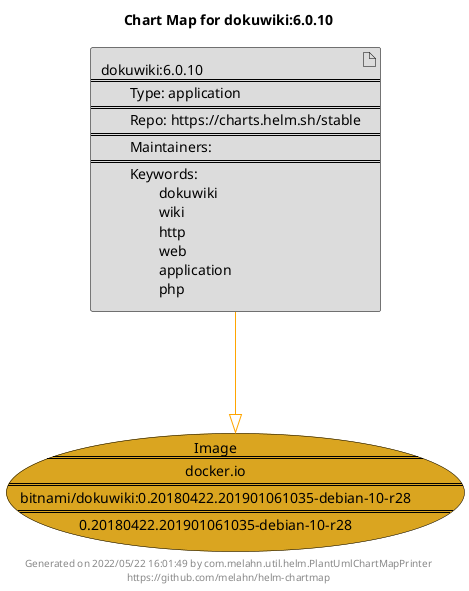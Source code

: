 @startuml
skinparam linetype ortho
skinparam backgroundColor white
skinparam usecaseBorderColor black
skinparam usecaseArrowColor LightSlateGray
skinparam artifactBorderColor black
skinparam artifactArrowColor LightSlateGray

title Chart Map for dokuwiki:6.0.10

'There is one referenced Helm Chart
artifact "dokuwiki:6.0.10\n====\n\tType: application\n====\n\tRepo: https://charts.helm.sh/stable\n====\n\tMaintainers: \n====\n\tKeywords: \n\t\tdokuwiki\n\t\twiki\n\t\thttp\n\t\tweb\n\t\tapplication\n\t\tphp" as dokuwiki_6_0_10 #Gainsboro

'There is one referenced Docker Image
usecase "Image\n====\ndocker.io\n====\nbitnami/dokuwiki:0.20180422.201901061035-debian-10-r28\n====\n0.20180422.201901061035-debian-10-r28" as docker_io_bitnami_dokuwiki_0_20180422_201901061035_debian_10_r28 #GoldenRod

'Chart Dependencies
dokuwiki_6_0_10--[#orange]-|>docker_io_bitnami_dokuwiki_0_20180422_201901061035_debian_10_r28

center footer Generated on 2022/05/22 16:01:49 by com.melahn.util.helm.PlantUmlChartMapPrinter\nhttps://github.com/melahn/helm-chartmap
@enduml
